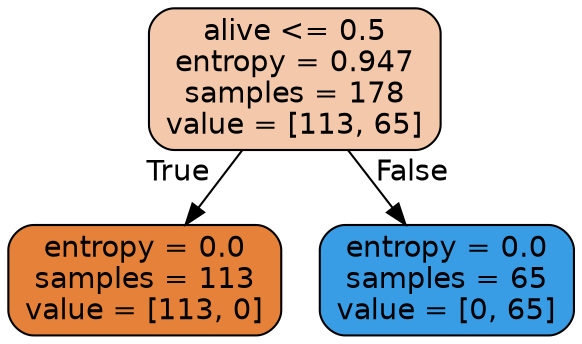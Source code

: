 digraph Tree {
node [shape=box, style="filled, rounded", color="black", fontname="helvetica"] ;
edge [fontname="helvetica"] ;
0 [label="alive <= 0.5\nentropy = 0.947\nsamples = 178\nvalue = [113, 65]", fillcolor="#f4c9ab"] ;
1 [label="entropy = 0.0\nsamples = 113\nvalue = [113, 0]", fillcolor="#e58139"] ;
0 -> 1 [labeldistance=2.5, labelangle=45, headlabel="True"] ;
2 [label="entropy = 0.0\nsamples = 65\nvalue = [0, 65]", fillcolor="#399de5"] ;
0 -> 2 [labeldistance=2.5, labelangle=-45, headlabel="False"] ;
}